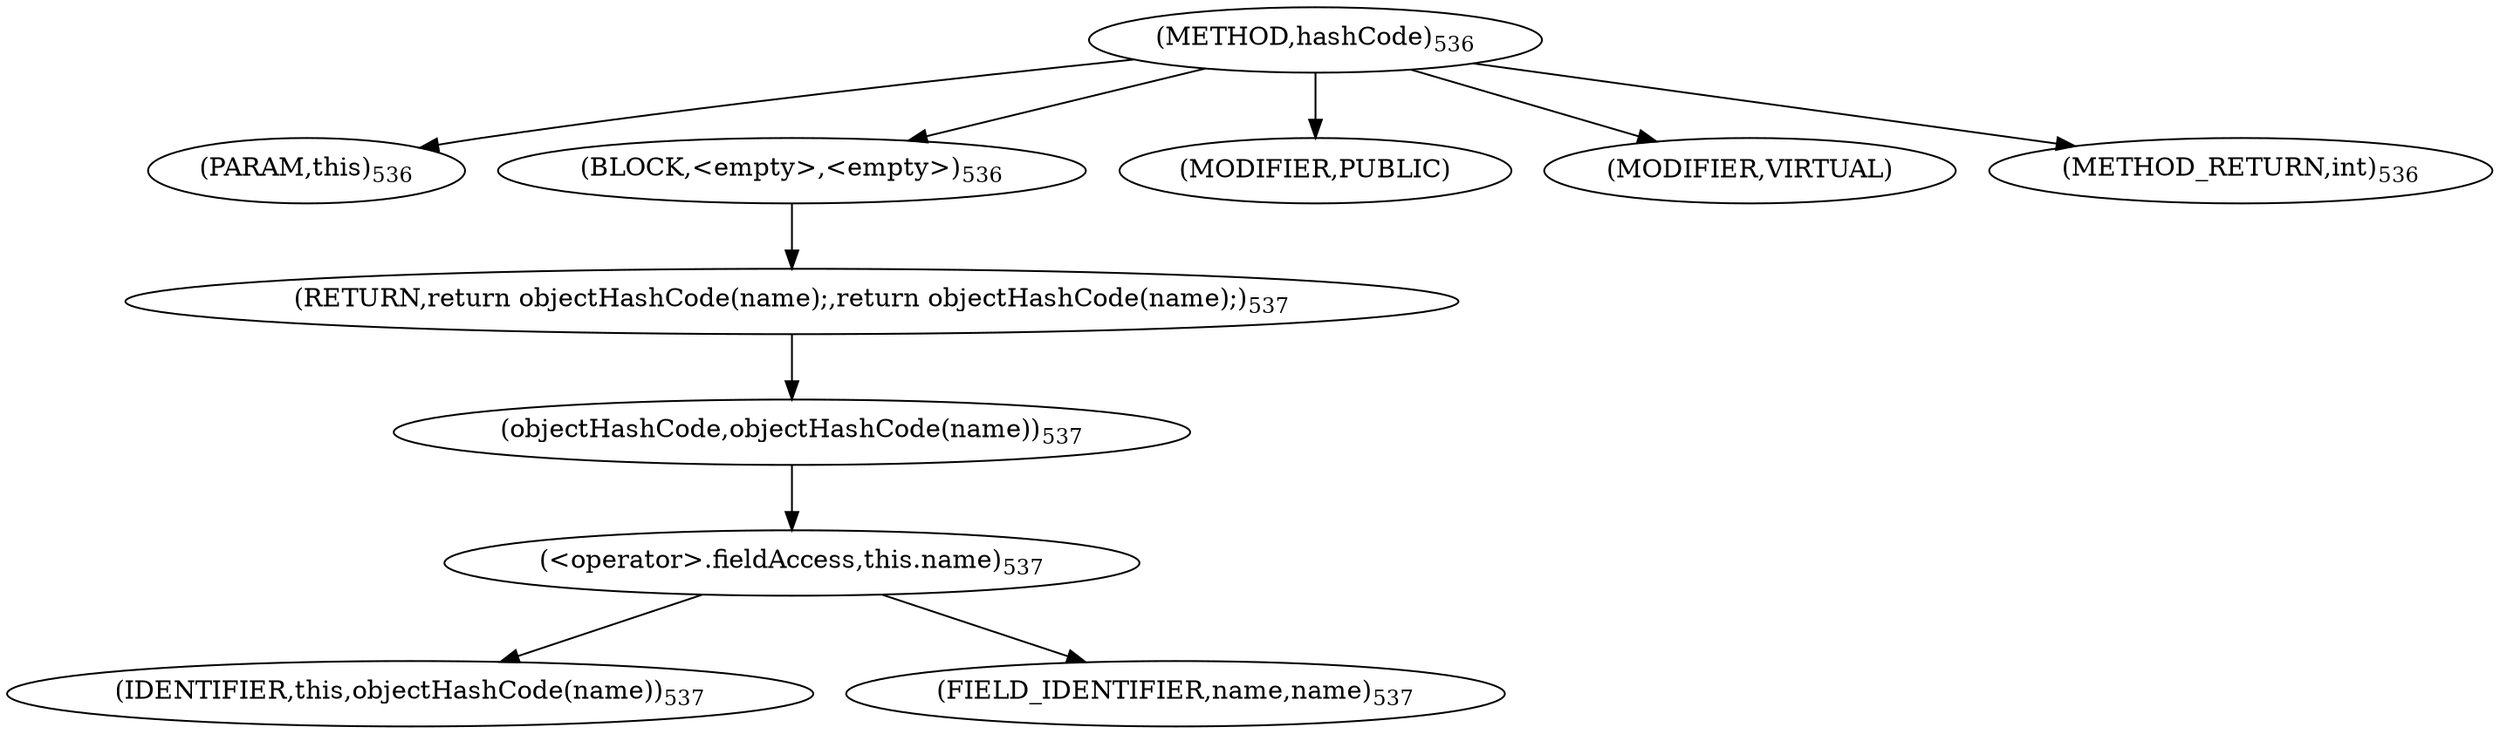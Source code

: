 digraph "hashCode" {  
"1231" [label = <(METHOD,hashCode)<SUB>536</SUB>> ]
"1232" [label = <(PARAM,this)<SUB>536</SUB>> ]
"1233" [label = <(BLOCK,&lt;empty&gt;,&lt;empty&gt;)<SUB>536</SUB>> ]
"1234" [label = <(RETURN,return objectHashCode(name);,return objectHashCode(name);)<SUB>537</SUB>> ]
"1235" [label = <(objectHashCode,objectHashCode(name))<SUB>537</SUB>> ]
"1236" [label = <(&lt;operator&gt;.fieldAccess,this.name)<SUB>537</SUB>> ]
"1237" [label = <(IDENTIFIER,this,objectHashCode(name))<SUB>537</SUB>> ]
"1238" [label = <(FIELD_IDENTIFIER,name,name)<SUB>537</SUB>> ]
"1239" [label = <(MODIFIER,PUBLIC)> ]
"1240" [label = <(MODIFIER,VIRTUAL)> ]
"1241" [label = <(METHOD_RETURN,int)<SUB>536</SUB>> ]
  "1231" -> "1232" 
  "1231" -> "1233" 
  "1231" -> "1239" 
  "1231" -> "1240" 
  "1231" -> "1241" 
  "1233" -> "1234" 
  "1234" -> "1235" 
  "1235" -> "1236" 
  "1236" -> "1237" 
  "1236" -> "1238" 
}
